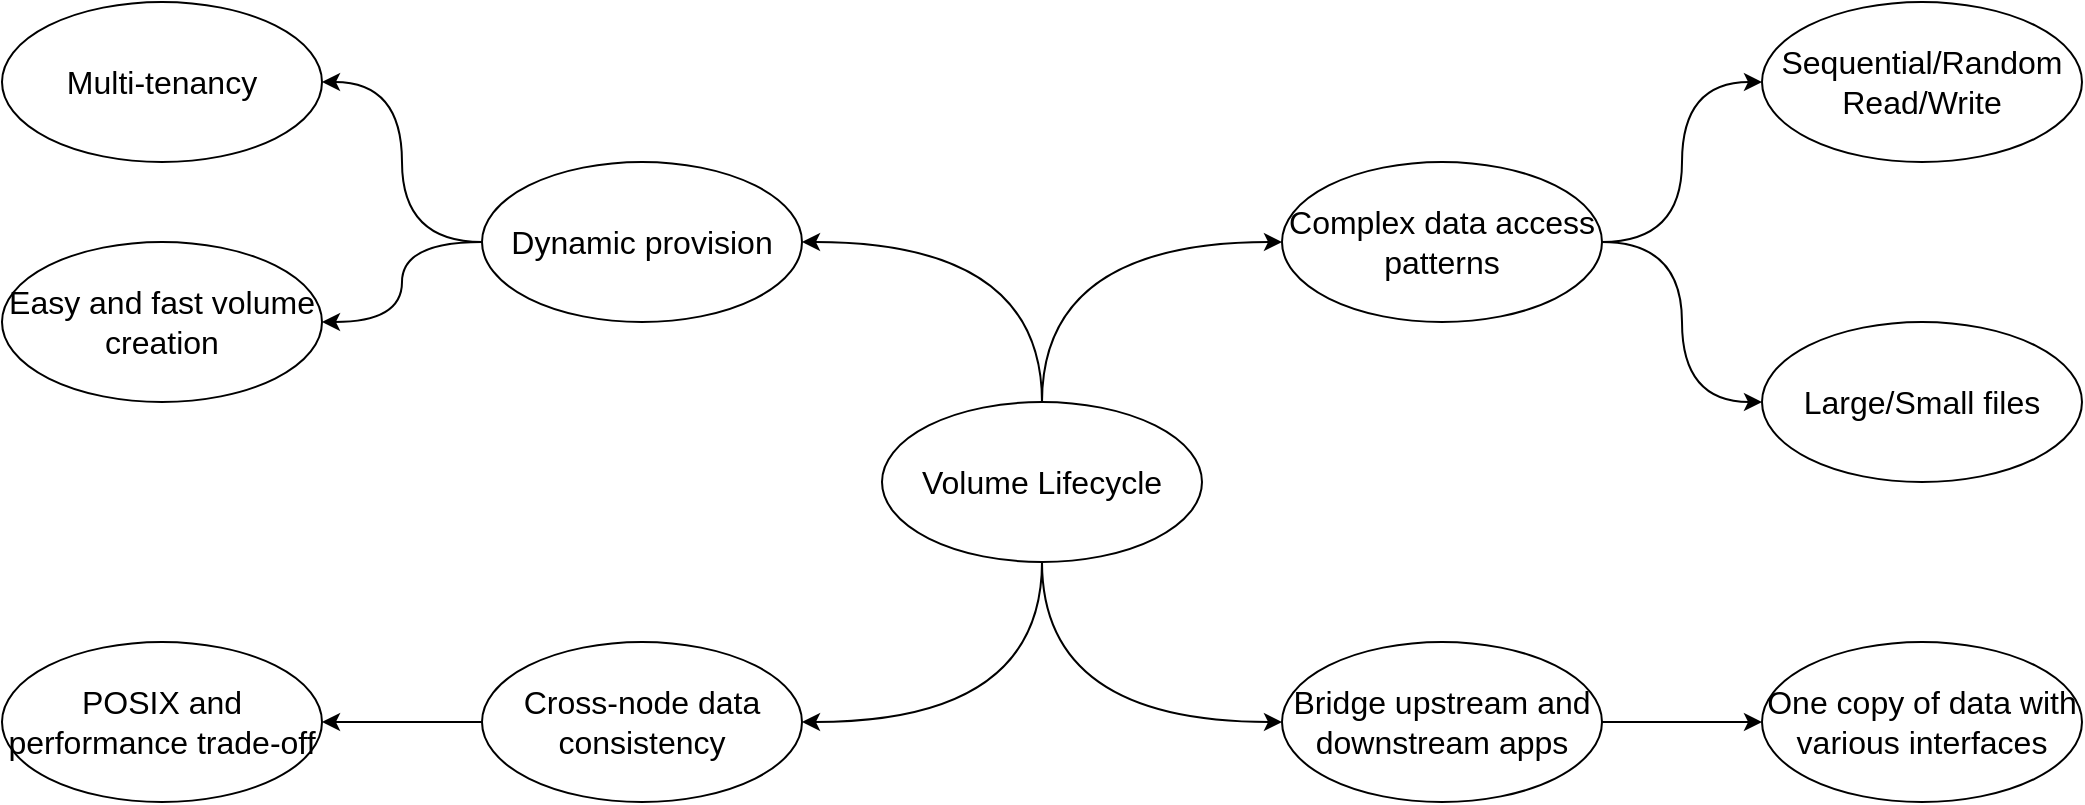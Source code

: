 <mxfile version="12.9.2" type="github">
  <diagram id="ylHKKTQJCy-5BXmxB2bB" name="Page-1">
    <mxGraphModel dx="1642" dy="521" grid="1" gridSize="10" guides="1" tooltips="1" connect="1" arrows="1" fold="1" page="1" pageScale="1" pageWidth="827" pageHeight="1169" math="0" shadow="0">
      <root>
        <mxCell id="0" />
        <mxCell id="1" parent="0" />
        <mxCell id="4YF9f2gSIVRliNrSGh2Y-14" style="edgeStyle=orthogonalEdgeStyle;orthogonalLoop=1;jettySize=auto;html=1;entryX=1;entryY=0.5;entryDx=0;entryDy=0;exitX=0.5;exitY=0;exitDx=0;exitDy=0;curved=1;" edge="1" parent="1" source="4YF9f2gSIVRliNrSGh2Y-2" target="4YF9f2gSIVRliNrSGh2Y-3">
          <mxGeometry relative="1" as="geometry" />
        </mxCell>
        <mxCell id="4YF9f2gSIVRliNrSGh2Y-15" style="edgeStyle=orthogonalEdgeStyle;curved=1;orthogonalLoop=1;jettySize=auto;html=1;entryX=0;entryY=0.5;entryDx=0;entryDy=0;exitX=0.5;exitY=0;exitDx=0;exitDy=0;" edge="1" parent="1" source="4YF9f2gSIVRliNrSGh2Y-2" target="4YF9f2gSIVRliNrSGh2Y-7">
          <mxGeometry relative="1" as="geometry" />
        </mxCell>
        <mxCell id="4YF9f2gSIVRliNrSGh2Y-16" style="edgeStyle=orthogonalEdgeStyle;curved=1;orthogonalLoop=1;jettySize=auto;html=1;exitX=0.5;exitY=1;exitDx=0;exitDy=0;entryX=1;entryY=0.5;entryDx=0;entryDy=0;" edge="1" parent="1" source="4YF9f2gSIVRliNrSGh2Y-2" target="4YF9f2gSIVRliNrSGh2Y-10">
          <mxGeometry relative="1" as="geometry" />
        </mxCell>
        <mxCell id="4YF9f2gSIVRliNrSGh2Y-17" style="edgeStyle=orthogonalEdgeStyle;curved=1;orthogonalLoop=1;jettySize=auto;html=1;entryX=0;entryY=0.5;entryDx=0;entryDy=0;exitX=0.5;exitY=1;exitDx=0;exitDy=0;" edge="1" parent="1" source="4YF9f2gSIVRliNrSGh2Y-2" target="4YF9f2gSIVRliNrSGh2Y-12">
          <mxGeometry relative="1" as="geometry" />
        </mxCell>
        <mxCell id="4YF9f2gSIVRliNrSGh2Y-2" value="&lt;font style=&quot;font-size: 16px&quot;&gt;Volume Lifecycle&lt;/font&gt;" style="ellipse;whiteSpace=wrap;html=1;" vertex="1" parent="1">
          <mxGeometry x="360" y="280" width="160" height="80" as="geometry" />
        </mxCell>
        <mxCell id="4YF9f2gSIVRliNrSGh2Y-21" style="edgeStyle=orthogonalEdgeStyle;curved=1;orthogonalLoop=1;jettySize=auto;html=1;entryX=1;entryY=0.5;entryDx=0;entryDy=0;" edge="1" parent="1" source="4YF9f2gSIVRliNrSGh2Y-3" target="4YF9f2gSIVRliNrSGh2Y-4">
          <mxGeometry relative="1" as="geometry" />
        </mxCell>
        <mxCell id="4YF9f2gSIVRliNrSGh2Y-22" style="edgeStyle=orthogonalEdgeStyle;curved=1;orthogonalLoop=1;jettySize=auto;html=1;entryX=1;entryY=0.5;entryDx=0;entryDy=0;" edge="1" parent="1" source="4YF9f2gSIVRliNrSGh2Y-3" target="4YF9f2gSIVRliNrSGh2Y-5">
          <mxGeometry relative="1" as="geometry" />
        </mxCell>
        <mxCell id="4YF9f2gSIVRliNrSGh2Y-3" value="&lt;font style=&quot;font-size: 16px&quot;&gt;Dynamic provision&lt;/font&gt;" style="ellipse;whiteSpace=wrap;html=1;" vertex="1" parent="1">
          <mxGeometry x="160" y="160" width="160" height="80" as="geometry" />
        </mxCell>
        <mxCell id="4YF9f2gSIVRliNrSGh2Y-4" value="&lt;font style=&quot;font-size: 16px&quot;&gt;Multi-tenancy&lt;/font&gt;" style="ellipse;whiteSpace=wrap;html=1;" vertex="1" parent="1">
          <mxGeometry x="-80" y="80" width="160" height="80" as="geometry" />
        </mxCell>
        <mxCell id="4YF9f2gSIVRliNrSGh2Y-5" value="&lt;font style=&quot;font-size: 16px&quot;&gt;Easy and fast volume creation&lt;/font&gt;" style="ellipse;whiteSpace=wrap;html=1;" vertex="1" parent="1">
          <mxGeometry x="-80" y="200" width="160" height="80" as="geometry" />
        </mxCell>
        <mxCell id="4YF9f2gSIVRliNrSGh2Y-18" style="edgeStyle=orthogonalEdgeStyle;curved=1;orthogonalLoop=1;jettySize=auto;html=1;entryX=0;entryY=0.5;entryDx=0;entryDy=0;" edge="1" parent="1" source="4YF9f2gSIVRliNrSGh2Y-7" target="4YF9f2gSIVRliNrSGh2Y-8">
          <mxGeometry relative="1" as="geometry" />
        </mxCell>
        <mxCell id="4YF9f2gSIVRliNrSGh2Y-19" style="edgeStyle=orthogonalEdgeStyle;curved=1;orthogonalLoop=1;jettySize=auto;html=1;entryX=0;entryY=0.5;entryDx=0;entryDy=0;" edge="1" parent="1" source="4YF9f2gSIVRliNrSGh2Y-7" target="4YF9f2gSIVRliNrSGh2Y-9">
          <mxGeometry relative="1" as="geometry" />
        </mxCell>
        <mxCell id="4YF9f2gSIVRliNrSGh2Y-7" value="&lt;font style=&quot;font-size: 16px&quot;&gt;Complex data access patterns&lt;/font&gt;" style="ellipse;whiteSpace=wrap;html=1;" vertex="1" parent="1">
          <mxGeometry x="560" y="160" width="160" height="80" as="geometry" />
        </mxCell>
        <mxCell id="4YF9f2gSIVRliNrSGh2Y-8" value="&lt;font style=&quot;font-size: 16px&quot;&gt;Sequential/Random Read/Write&lt;/font&gt;" style="ellipse;whiteSpace=wrap;html=1;" vertex="1" parent="1">
          <mxGeometry x="800" y="80" width="160" height="80" as="geometry" />
        </mxCell>
        <mxCell id="4YF9f2gSIVRliNrSGh2Y-9" value="&lt;font style=&quot;font-size: 16px&quot;&gt;Large/Small files&lt;/font&gt;" style="ellipse;whiteSpace=wrap;html=1;" vertex="1" parent="1">
          <mxGeometry x="800" y="240" width="160" height="80" as="geometry" />
        </mxCell>
        <mxCell id="4YF9f2gSIVRliNrSGh2Y-23" style="edgeStyle=orthogonalEdgeStyle;curved=1;orthogonalLoop=1;jettySize=auto;html=1;entryX=1;entryY=0.5;entryDx=0;entryDy=0;" edge="1" parent="1" source="4YF9f2gSIVRliNrSGh2Y-10" target="4YF9f2gSIVRliNrSGh2Y-11">
          <mxGeometry relative="1" as="geometry" />
        </mxCell>
        <mxCell id="4YF9f2gSIVRliNrSGh2Y-10" value="&lt;font style=&quot;font-size: 16px&quot;&gt;Cross-node data consistency&lt;/font&gt;" style="ellipse;whiteSpace=wrap;html=1;" vertex="1" parent="1">
          <mxGeometry x="160" y="400" width="160" height="80" as="geometry" />
        </mxCell>
        <mxCell id="4YF9f2gSIVRliNrSGh2Y-11" value="&lt;font style=&quot;font-size: 16px&quot;&gt;POSIX and performance trade-off&lt;/font&gt;" style="ellipse;whiteSpace=wrap;html=1;" vertex="1" parent="1">
          <mxGeometry x="-80" y="400" width="160" height="80" as="geometry" />
        </mxCell>
        <mxCell id="4YF9f2gSIVRliNrSGh2Y-20" style="edgeStyle=orthogonalEdgeStyle;curved=1;orthogonalLoop=1;jettySize=auto;html=1;entryX=0;entryY=0.5;entryDx=0;entryDy=0;" edge="1" parent="1" source="4YF9f2gSIVRliNrSGh2Y-12" target="4YF9f2gSIVRliNrSGh2Y-13">
          <mxGeometry relative="1" as="geometry" />
        </mxCell>
        <mxCell id="4YF9f2gSIVRliNrSGh2Y-12" value="&lt;font style=&quot;font-size: 16px&quot;&gt;Bridge upstream and downstream apps&lt;/font&gt;" style="ellipse;whiteSpace=wrap;html=1;" vertex="1" parent="1">
          <mxGeometry x="560" y="400" width="160" height="80" as="geometry" />
        </mxCell>
        <mxCell id="4YF9f2gSIVRliNrSGh2Y-13" value="&lt;font style=&quot;font-size: 16px&quot;&gt;One copy of data with various interfaces&lt;/font&gt;" style="ellipse;whiteSpace=wrap;html=1;" vertex="1" parent="1">
          <mxGeometry x="800" y="400" width="160" height="80" as="geometry" />
        </mxCell>
      </root>
    </mxGraphModel>
  </diagram>
</mxfile>
